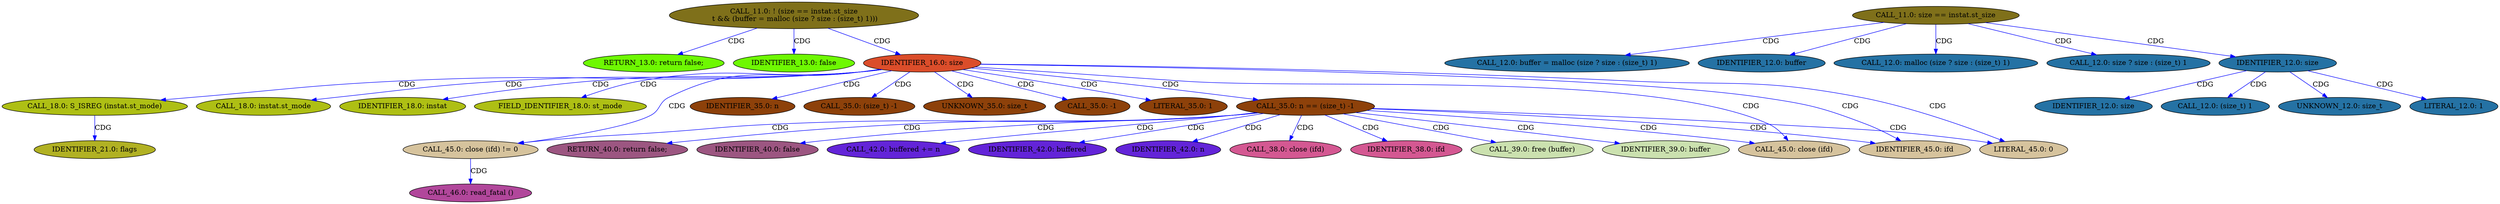// Combined CDG
digraph {
	1000117 [label="CALL_11.0: ! (size == instat.st_size\n \t && (buffer = malloc (size ? size : (size_t) 1)))" fillcolor="#7F701A" style=filled]
	1000119 [label="CALL_11.0: size == instat.st_size" fillcolor="#7F701A" style=filled]
	1000124 [label="CALL_12.0: buffer = malloc (size ? size : (size_t) 1)" fillcolor="#2572A4" style=filled]
	1000125 [label="IDENTIFIER_12.0: buffer" fillcolor="#2572A4" style=filled]
	1000126 [label="CALL_12.0: malloc (size ? size : (size_t) 1)" fillcolor="#2572A4" style=filled]
	1000127 [label="CALL_12.0: size ? size : (size_t) 1" fillcolor="#2572A4" style=filled]
	1000128 [label="IDENTIFIER_12.0: size" fillcolor="#2572A4" style=filled]
	1000129 [label="IDENTIFIER_12.0: size" fillcolor="#2572A4" style=filled]
	1000130 [label="CALL_12.0: (size_t) 1" fillcolor="#2572A4" style=filled]
	1000131 [label="UNKNOWN_12.0: size_t" fillcolor="#2572A4" style=filled]
	1000132 [label="LITERAL_12.0: 1" fillcolor="#2572A4" style=filled]
	1000133 [label="RETURN_13.0: return false;" fillcolor="#6EF802" style=filled]
	1000134 [label="IDENTIFIER_13.0: false" fillcolor="#6EF802" style=filled]
	1000136 [label="IDENTIFIER_16.0: size" fillcolor="#DB4D2A" style=filled]
	1000139 [label="CALL_18.0: S_ISREG (instat.st_mode)" fillcolor="#AEBF14" style=filled]
	1000140 [label="CALL_18.0: instat.st_mode" fillcolor="#AEBF14" style=filled]
	1000141 [label="IDENTIFIER_18.0: instat" fillcolor="#AEBF14" style=filled]
	1000142 [label="FIELD_IDENTIFIER_18.0: st_mode" fillcolor="#AEBF14" style=filled]
	1000146 [label="IDENTIFIER_21.0: flags" fillcolor="#B1B123" style=filled]
	1000181 [label="CALL_35.0: n == (size_t) -1" fillcolor="#8D410A" style=filled]
	1000182 [label="IDENTIFIER_35.0: n" fillcolor="#8D410A" style=filled]
	1000183 [label="CALL_35.0: (size_t) -1" fillcolor="#8D410A" style=filled]
	1000184 [label="UNKNOWN_35.0: size_t" fillcolor="#8D410A" style=filled]
	1000185 [label="CALL_35.0: -1" fillcolor="#8D410A" style=filled]
	1000186 [label="LITERAL_35.0: 1" fillcolor="#8D410A" style=filled]
	1000188 [label="CALL_38.0: close (ifd)" fillcolor="#D45892" style=filled]
	1000189 [label="IDENTIFIER_38.0: ifd" fillcolor="#D45892" style=filled]
	1000190 [label="CALL_39.0: free (buffer)" fillcolor="#CBE1AF" style=filled]
	1000191 [label="IDENTIFIER_39.0: buffer" fillcolor="#CBE1AF" style=filled]
	1000192 [label="RETURN_40.0: return false;" fillcolor="#9C5681" style=filled]
	1000193 [label="IDENTIFIER_40.0: false" fillcolor="#9C5681" style=filled]
	1000194 [label="CALL_42.0: buffered += n" fillcolor="#6324D8" style=filled]
	1000195 [label="IDENTIFIER_42.0: buffered" fillcolor="#6324D8" style=filled]
	1000196 [label="IDENTIFIER_42.0: n" fillcolor="#6324D8" style=filled]
	1000198 [label="CALL_45.0: close (ifd) != 0" fillcolor="#D6C39D" style=filled]
	1000199 [label="CALL_45.0: close (ifd)" fillcolor="#D6C39D" style=filled]
	1000200 [label="IDENTIFIER_45.0: ifd" fillcolor="#D6C39D" style=filled]
	1000201 [label="LITERAL_45.0: 0" fillcolor="#D6C39D" style=filled]
	1000202 [label="CALL_46.0: read_fatal ()" fillcolor="#B1479B" style=filled]
	1000117 -> 1000133 [label=CDG color=blue penwidth=1 style=solid]
	1000181 -> 1000192 [label=CDG color=blue penwidth=1 style=solid]
	1000181 -> 1000189 [label=CDG color=blue penwidth=1 style=solid]
	1000117 -> 1000136 [label=CDG color=blue penwidth=1 style=solid]
	1000136 -> 1000201 [label=CDG color=blue penwidth=1 style=solid]
	1000181 -> 1000201 [label=CDG color=blue penwidth=1 style=solid]
	1000128 -> 1000132 [label=CDG color=blue penwidth=1 style=solid]
	1000181 -> 1000191 [label=CDG color=blue penwidth=1 style=solid]
	1000181 -> 1000196 [label=CDG color=blue penwidth=1 style=solid]
	1000119 -> 1000125 [label=CDG color=blue penwidth=1 style=solid]
	1000139 -> 1000146 [label=CDG color=blue penwidth=1 style=solid]
	1000128 -> 1000129 [label=CDG color=blue penwidth=1 style=solid]
	1000136 -> 1000186 [label=CDG color=blue penwidth=1 style=solid]
	1000136 -> 1000200 [label=CDG color=blue penwidth=1 style=solid]
	1000181 -> 1000200 [label=CDG color=blue penwidth=1 style=solid]
	1000181 -> 1000195 [label=CDG color=blue penwidth=1 style=solid]
	1000119 -> 1000128 [label=CDG color=blue penwidth=1 style=solid]
	1000136 -> 1000141 [label=CDG color=blue penwidth=1 style=solid]
	1000198 -> 1000202 [label=CDG color=blue penwidth=1 style=solid]
	1000136 -> 1000182 [label=CDG color=blue penwidth=1 style=solid]
	1000117 -> 1000134 [label=CDG color=blue penwidth=1 style=solid]
	1000181 -> 1000193 [label=CDG color=blue penwidth=1 style=solid]
	1000119 -> 1000124 [label=CDG color=blue penwidth=1 style=solid]
	1000119 -> 1000127 [label=CDG color=blue penwidth=1 style=solid]
	1000119 -> 1000126 [label=CDG color=blue penwidth=1 style=solid]
	1000128 -> 1000130 [label=CDG color=blue penwidth=1 style=solid]
	1000128 -> 1000131 [label=CDG color=blue penwidth=1 style=solid]
	1000136 -> 1000142 [label=CDG color=blue penwidth=1 style=solid]
	1000136 -> 1000199 [label=CDG color=blue penwidth=1 style=solid]
	1000181 -> 1000199 [label=CDG color=blue penwidth=1 style=solid]
	1000136 -> 1000184 [label=CDG color=blue penwidth=1 style=solid]
	1000136 -> 1000139 [label=CDG color=blue penwidth=1 style=solid]
	1000136 -> 1000198 [label=CDG color=blue penwidth=1 style=solid]
	1000181 -> 1000198 [label=CDG color=blue penwidth=1 style=solid]
	1000136 -> 1000183 [label=CDG color=blue penwidth=1 style=solid]
	1000136 -> 1000140 [label=CDG color=blue penwidth=1 style=solid]
	1000136 -> 1000181 [label=CDG color=blue penwidth=1 style=solid]
	1000136 -> 1000185 [label=CDG color=blue penwidth=1 style=solid]
	1000181 -> 1000194 [label=CDG color=blue penwidth=1 style=solid]
	1000181 -> 1000188 [label=CDG color=blue penwidth=1 style=solid]
	1000181 -> 1000190 [label=CDG color=blue penwidth=1 style=solid]
}

